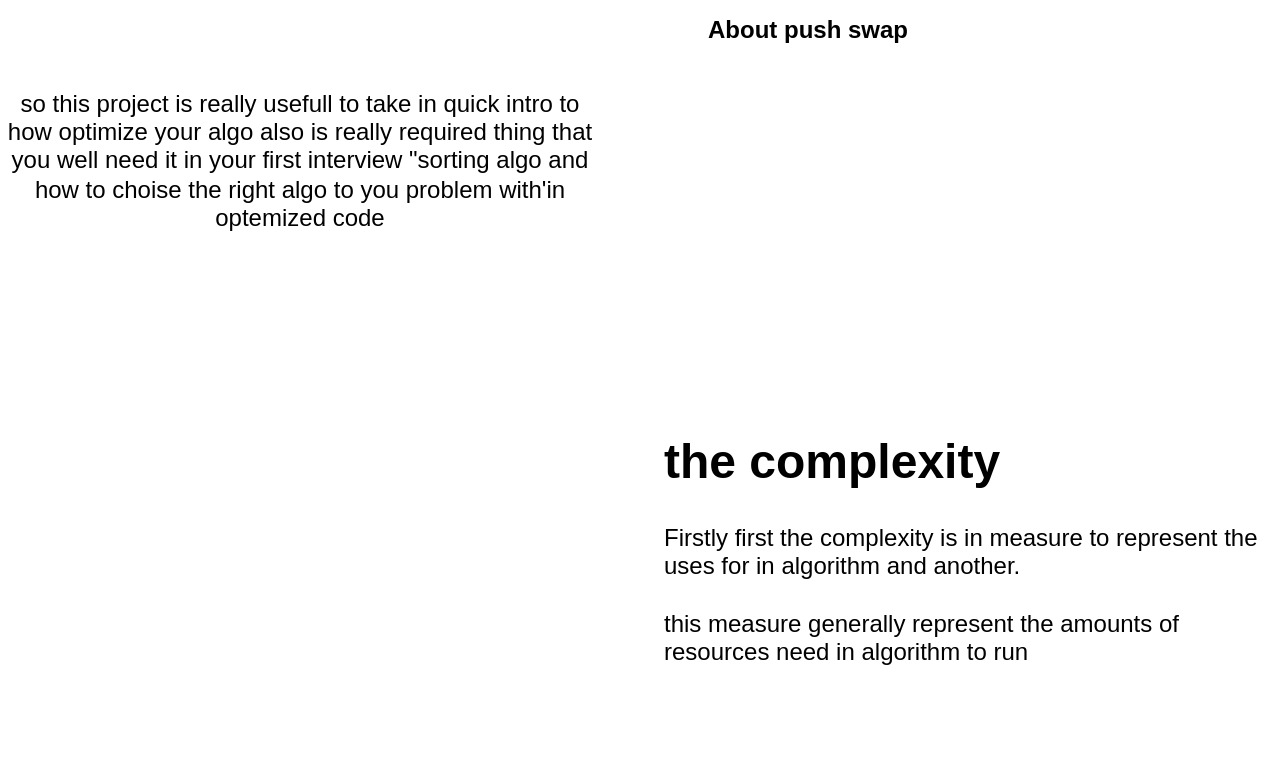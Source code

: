 <mxfile version="26.0.4">
  <diagram name="Page-1" id="EMEx1OBKCK69zbWSrh3P">
    <mxGraphModel dx="1141" dy="991" grid="1" gridSize="10" guides="1" tooltips="1" connect="1" arrows="1" fold="1" page="1" pageScale="1" pageWidth="827" pageHeight="1169" math="0" shadow="0">
      <root>
        <mxCell id="0" />
        <mxCell id="1" parent="0" />
        <mxCell id="4P-OQTRNROBFhKRvD-74-1" value="&lt;b&gt;About push swap&lt;/b&gt;" style="text;html=1;align=center;verticalAlign=middle;whiteSpace=wrap;rounded=0;" vertex="1" parent="1">
          <mxGeometry x="349" y="20" width="130" height="30" as="geometry" />
        </mxCell>
        <mxCell id="4P-OQTRNROBFhKRvD-74-2" value="so this project is really usefull to take in quick intro to how optimize your algo also is really required thing that you well need it in your first interview &quot;sorting algo and how to choise the right algo to you problem with&#39;in optemized code" style="text;html=1;align=center;verticalAlign=middle;whiteSpace=wrap;rounded=0;" vertex="1" parent="1">
          <mxGeometry x="10" y="50" width="300" height="100" as="geometry" />
        </mxCell>
        <mxCell id="4P-OQTRNROBFhKRvD-74-3" value="&lt;h1 style=&quot;margin-top: 0px;&quot;&gt;&lt;span style=&quot;background-color: transparent; color: light-dark(rgb(0, 0, 0), rgb(255, 255, 255));&quot;&gt;the complexity&amp;nbsp;&lt;/span&gt;&lt;/h1&gt;&lt;div&gt;Firstly first the complexity is in measure to represent the uses for in algorithm and another.&lt;/div&gt;&lt;div&gt;&lt;br&gt;&lt;/div&gt;&lt;div&gt;this measure generally represent the amounts of resources need in algorithm to run&amp;nbsp;&lt;/div&gt;" style="text;html=1;whiteSpace=wrap;overflow=hidden;rounded=0;" vertex="1" parent="1">
          <mxGeometry x="340" y="230" width="300" height="170" as="geometry" />
        </mxCell>
      </root>
    </mxGraphModel>
  </diagram>
</mxfile>
